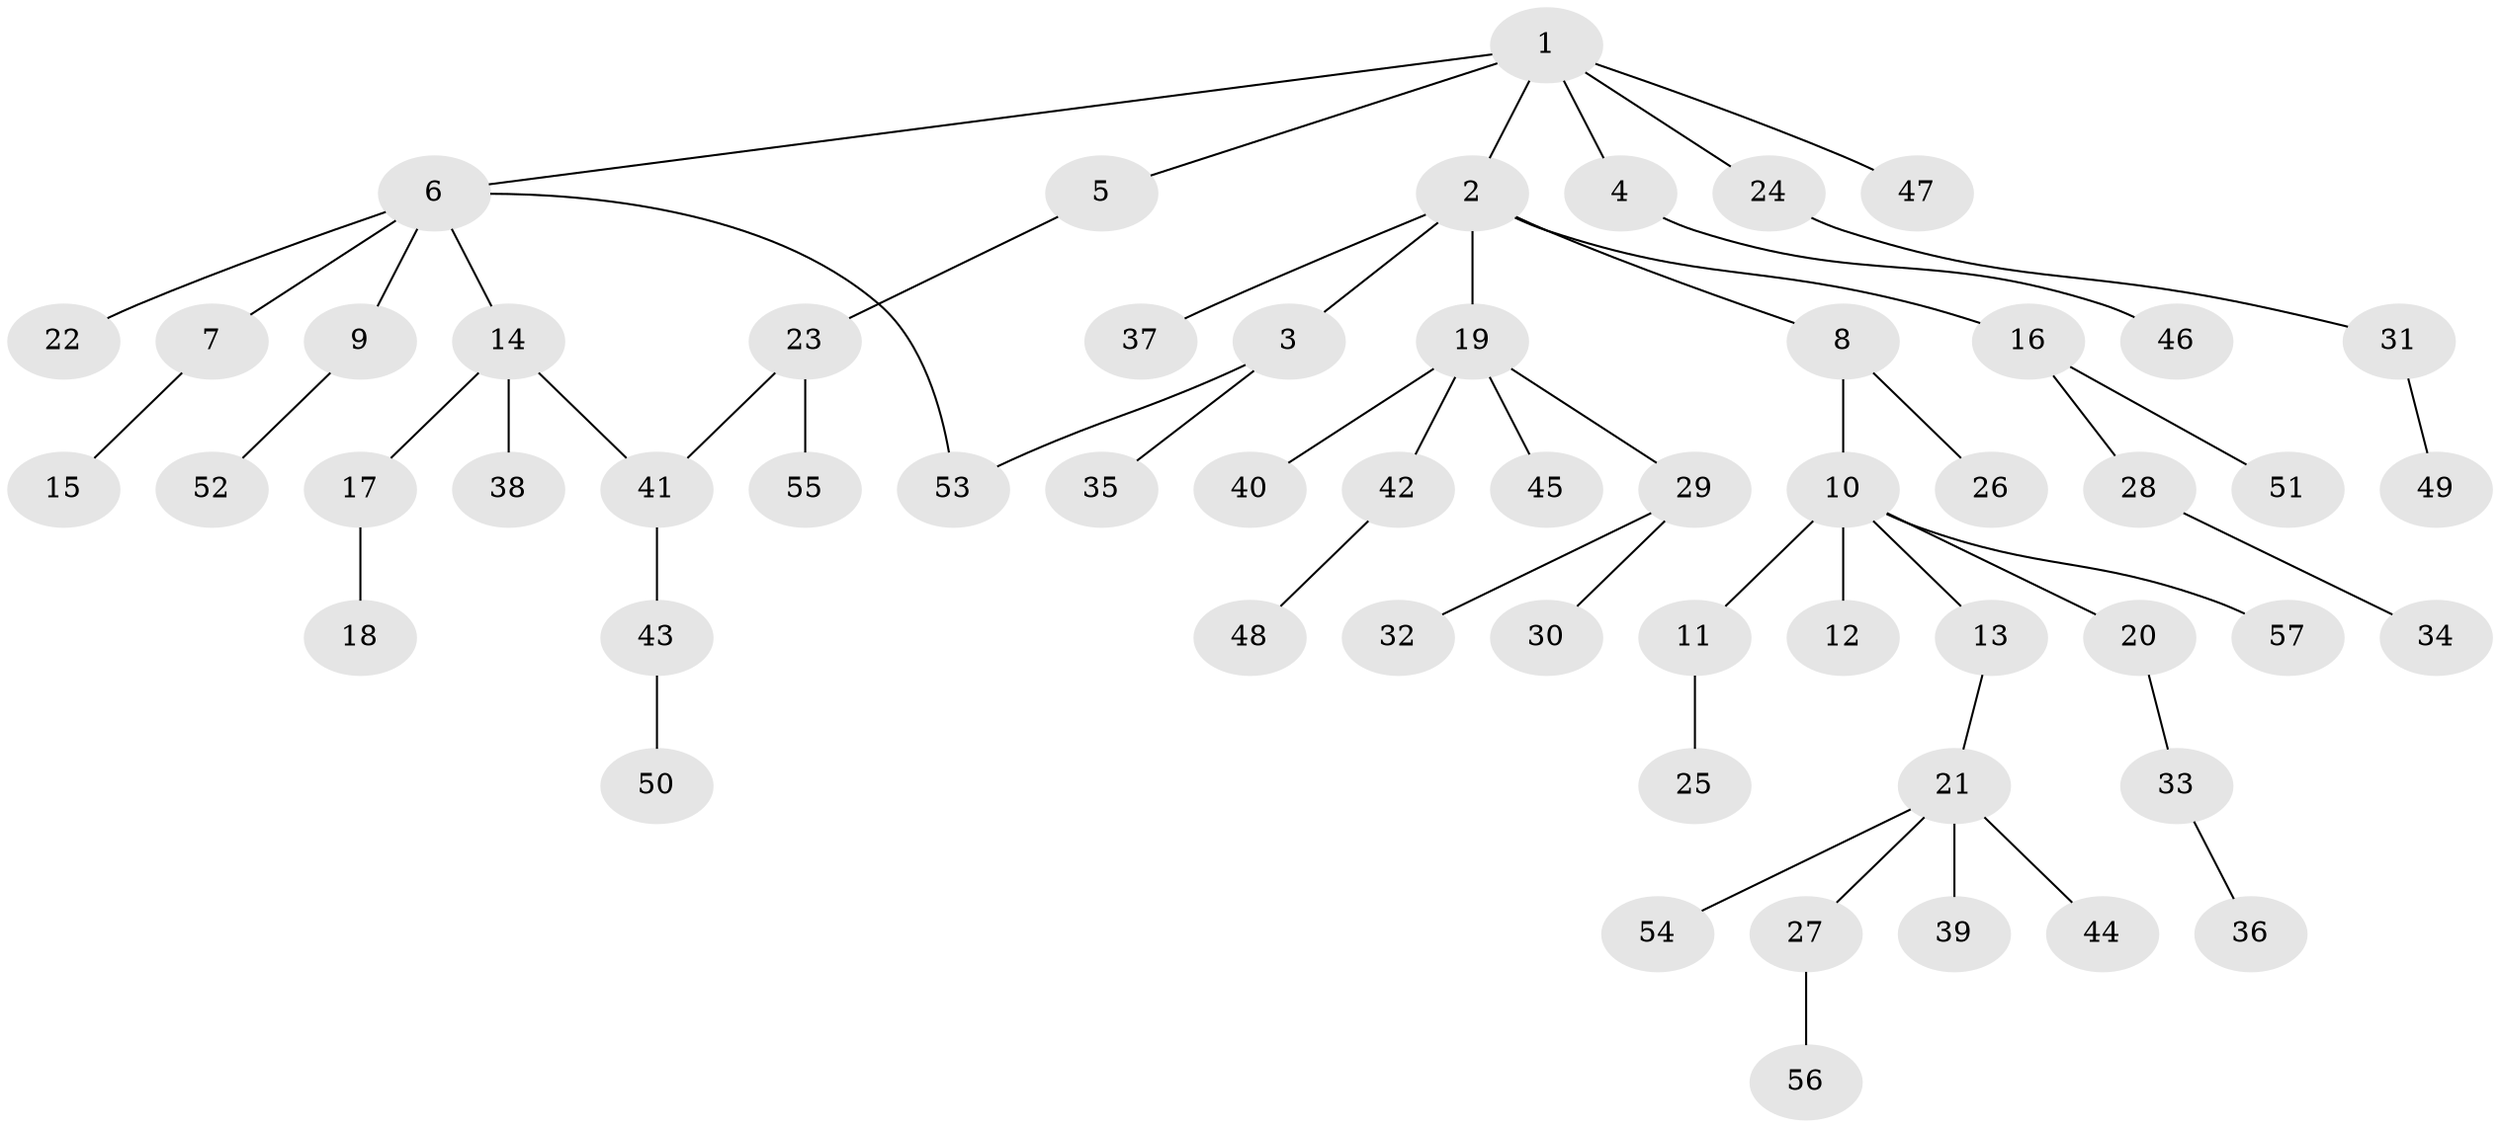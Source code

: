 // coarse degree distribution, {6: 0.02564102564102564, 7: 0.05128205128205128, 1: 0.5897435897435898, 5: 0.05128205128205128, 2: 0.1794871794871795, 3: 0.07692307692307693, 4: 0.02564102564102564}
// Generated by graph-tools (version 1.1) at 2025/51/02/27/25 19:51:36]
// undirected, 57 vertices, 58 edges
graph export_dot {
graph [start="1"]
  node [color=gray90,style=filled];
  1;
  2;
  3;
  4;
  5;
  6;
  7;
  8;
  9;
  10;
  11;
  12;
  13;
  14;
  15;
  16;
  17;
  18;
  19;
  20;
  21;
  22;
  23;
  24;
  25;
  26;
  27;
  28;
  29;
  30;
  31;
  32;
  33;
  34;
  35;
  36;
  37;
  38;
  39;
  40;
  41;
  42;
  43;
  44;
  45;
  46;
  47;
  48;
  49;
  50;
  51;
  52;
  53;
  54;
  55;
  56;
  57;
  1 -- 2;
  1 -- 4;
  1 -- 5;
  1 -- 6;
  1 -- 24;
  1 -- 47;
  2 -- 3;
  2 -- 8;
  2 -- 16;
  2 -- 19;
  2 -- 37;
  3 -- 35;
  3 -- 53;
  4 -- 46;
  5 -- 23;
  6 -- 7;
  6 -- 9;
  6 -- 14;
  6 -- 22;
  6 -- 53;
  7 -- 15;
  8 -- 10;
  8 -- 26;
  9 -- 52;
  10 -- 11;
  10 -- 12;
  10 -- 13;
  10 -- 20;
  10 -- 57;
  11 -- 25;
  13 -- 21;
  14 -- 17;
  14 -- 38;
  14 -- 41;
  16 -- 28;
  16 -- 51;
  17 -- 18;
  19 -- 29;
  19 -- 40;
  19 -- 42;
  19 -- 45;
  20 -- 33;
  21 -- 27;
  21 -- 39;
  21 -- 44;
  21 -- 54;
  23 -- 41;
  23 -- 55;
  24 -- 31;
  27 -- 56;
  28 -- 34;
  29 -- 30;
  29 -- 32;
  31 -- 49;
  33 -- 36;
  41 -- 43;
  42 -- 48;
  43 -- 50;
}
